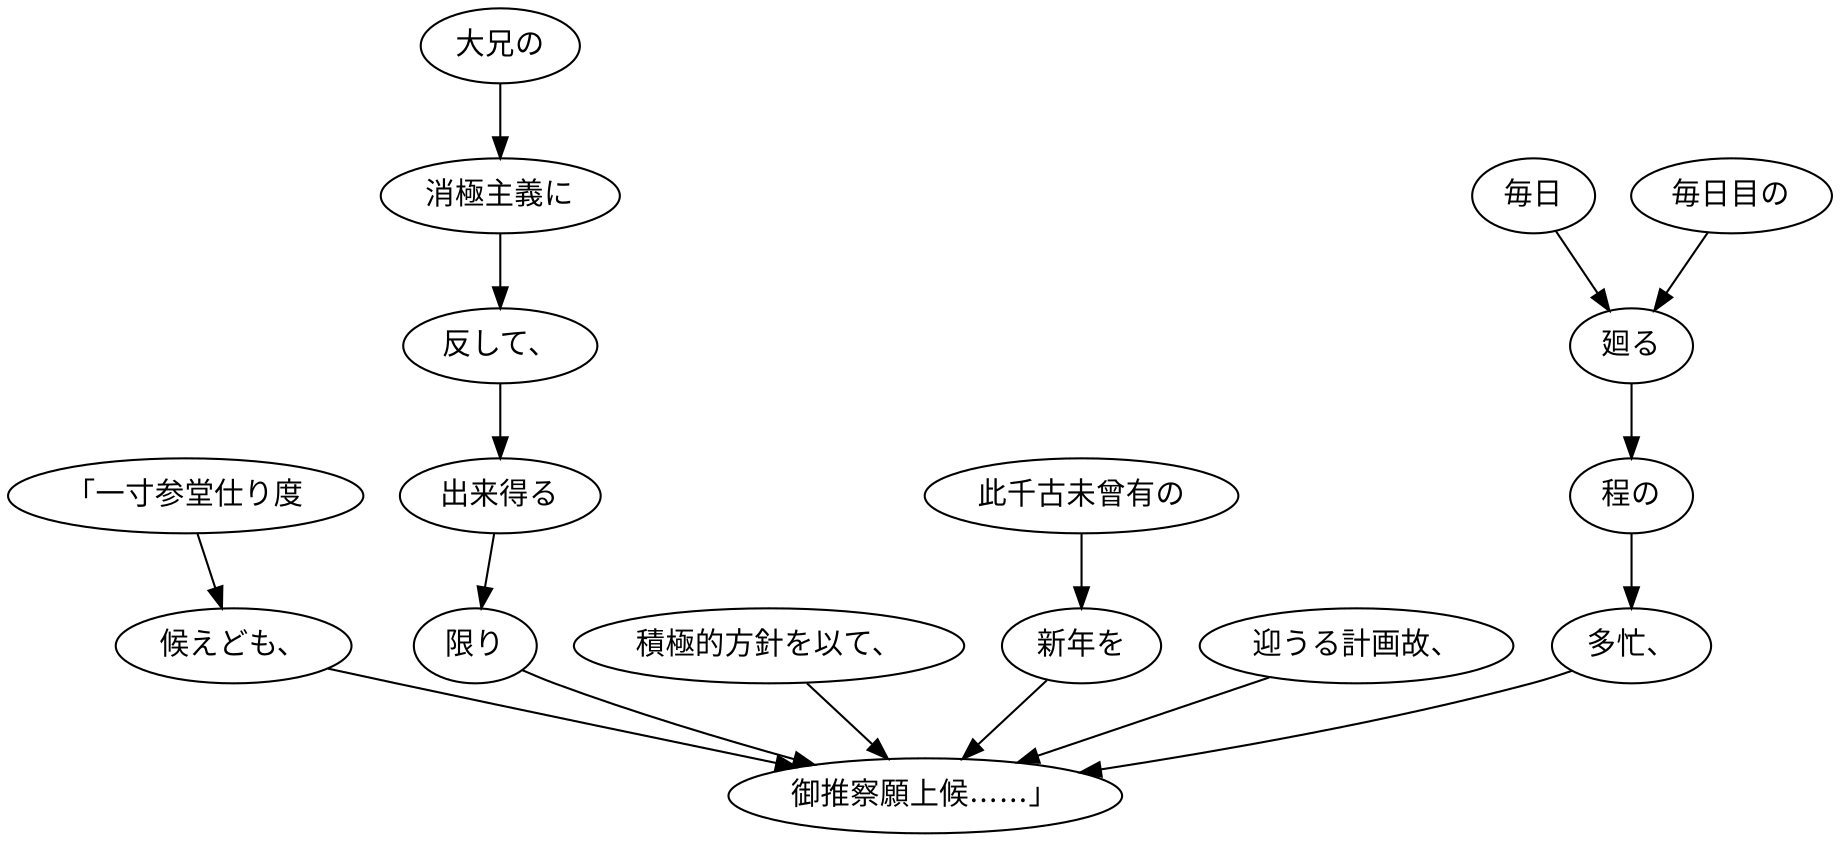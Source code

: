 digraph graph859 {
	node0 [label="「一寸参堂仕り度"];
	node1 [label="候えども、"];
	node2 [label="大兄の"];
	node3 [label="消極主義に"];
	node4 [label="反して、"];
	node5 [label="出来得る"];
	node6 [label="限り"];
	node7 [label="積極的方針を以て、"];
	node8 [label="此千古未曾有の"];
	node9 [label="新年を"];
	node10 [label="迎うる計画故、"];
	node11 [label="毎日"];
	node12 [label="毎日目の"];
	node13 [label="廻る"];
	node14 [label="程の"];
	node15 [label="多忙、"];
	node16 [label="御推察願上候……」"];
	node0 -> node1;
	node1 -> node16;
	node2 -> node3;
	node3 -> node4;
	node4 -> node5;
	node5 -> node6;
	node6 -> node16;
	node7 -> node16;
	node8 -> node9;
	node9 -> node16;
	node10 -> node16;
	node11 -> node13;
	node12 -> node13;
	node13 -> node14;
	node14 -> node15;
	node15 -> node16;
}

